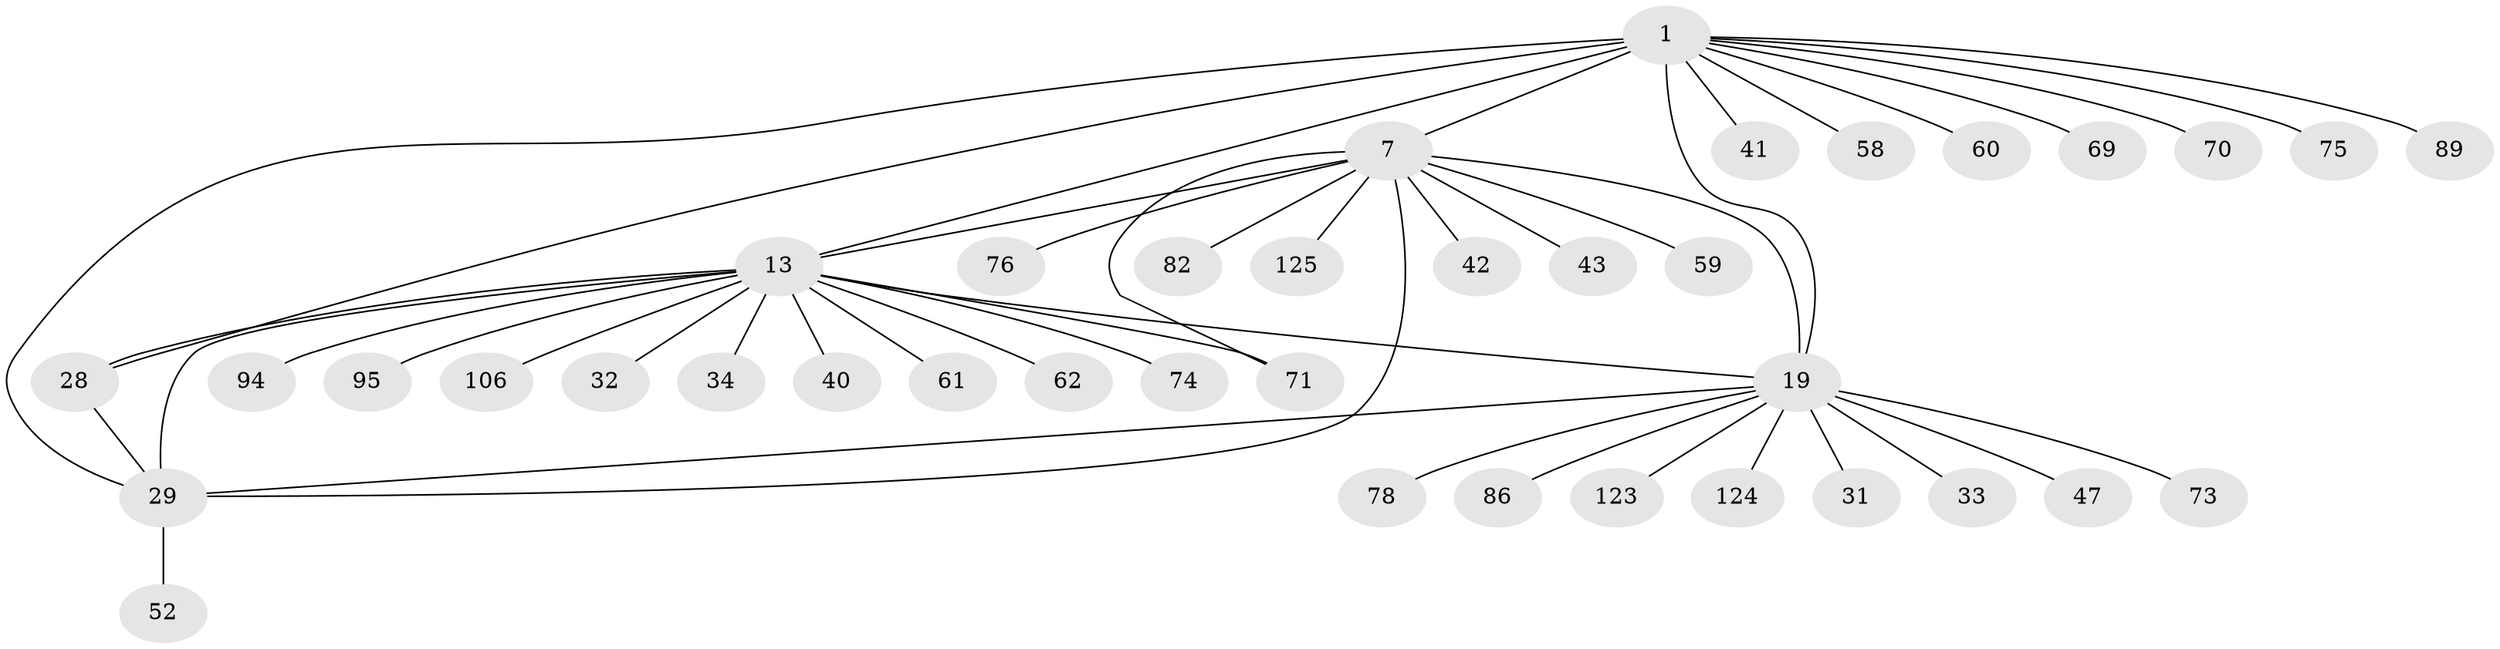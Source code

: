 // original degree distribution, {6: 0.031007751937984496, 10: 0.023255813953488372, 8: 0.046511627906976744, 11: 0.023255813953488372, 7: 0.046511627906976744, 9: 0.023255813953488372, 12: 0.023255813953488372, 5: 0.007751937984496124, 14: 0.007751937984496124, 2: 0.12403100775193798, 1: 0.5968992248062015, 3: 0.046511627906976744}
// Generated by graph-tools (version 1.1) at 2025/19/03/04/25 18:19:51]
// undirected, 38 vertices, 46 edges
graph export_dot {
graph [start="1"]
  node [color=gray90,style=filled];
  1 [super="+2+126+3+4"];
  7 [super="+44+8+77+65+10+9+56"];
  13 [super="+17+18+99+15+26+14+49+16"];
  19 [super="+20+22+21+67+23"];
  28 [super="+117"];
  29 [super="+35+30+96+72"];
  31 [super="+129"];
  32;
  33;
  34;
  40;
  41;
  42;
  43 [super="+102+98"];
  47 [super="+110"];
  52 [super="+87"];
  58;
  59;
  60;
  61;
  62;
  69;
  70;
  71;
  73 [super="+97"];
  74;
  75;
  76;
  78 [super="+101"];
  82 [super="+103"];
  86;
  89;
  94;
  95;
  106;
  123;
  124;
  125;
  1 -- 69;
  1 -- 89;
  1 -- 13 [weight=4];
  1 -- 19 [weight=2];
  1 -- 70;
  1 -- 41;
  1 -- 58;
  1 -- 75;
  1 -- 28;
  1 -- 29 [weight=2];
  1 -- 7;
  1 -- 60;
  7 -- 71;
  7 -- 76;
  7 -- 29 [weight=4];
  7 -- 42;
  7 -- 43;
  7 -- 13;
  7 -- 82;
  7 -- 59;
  7 -- 125;
  7 -- 19 [weight=2];
  13 -- 106;
  13 -- 94;
  13 -- 61;
  13 -- 62;
  13 -- 95;
  13 -- 19 [weight=2];
  13 -- 32;
  13 -- 34;
  13 -- 71;
  13 -- 40;
  13 -- 74;
  13 -- 28 [weight=2];
  13 -- 29 [weight=5];
  19 -- 47;
  19 -- 31;
  19 -- 33;
  19 -- 73;
  19 -- 78;
  19 -- 86;
  19 -- 123;
  19 -- 124;
  19 -- 29;
  28 -- 29 [weight=2];
  29 -- 52;
}
